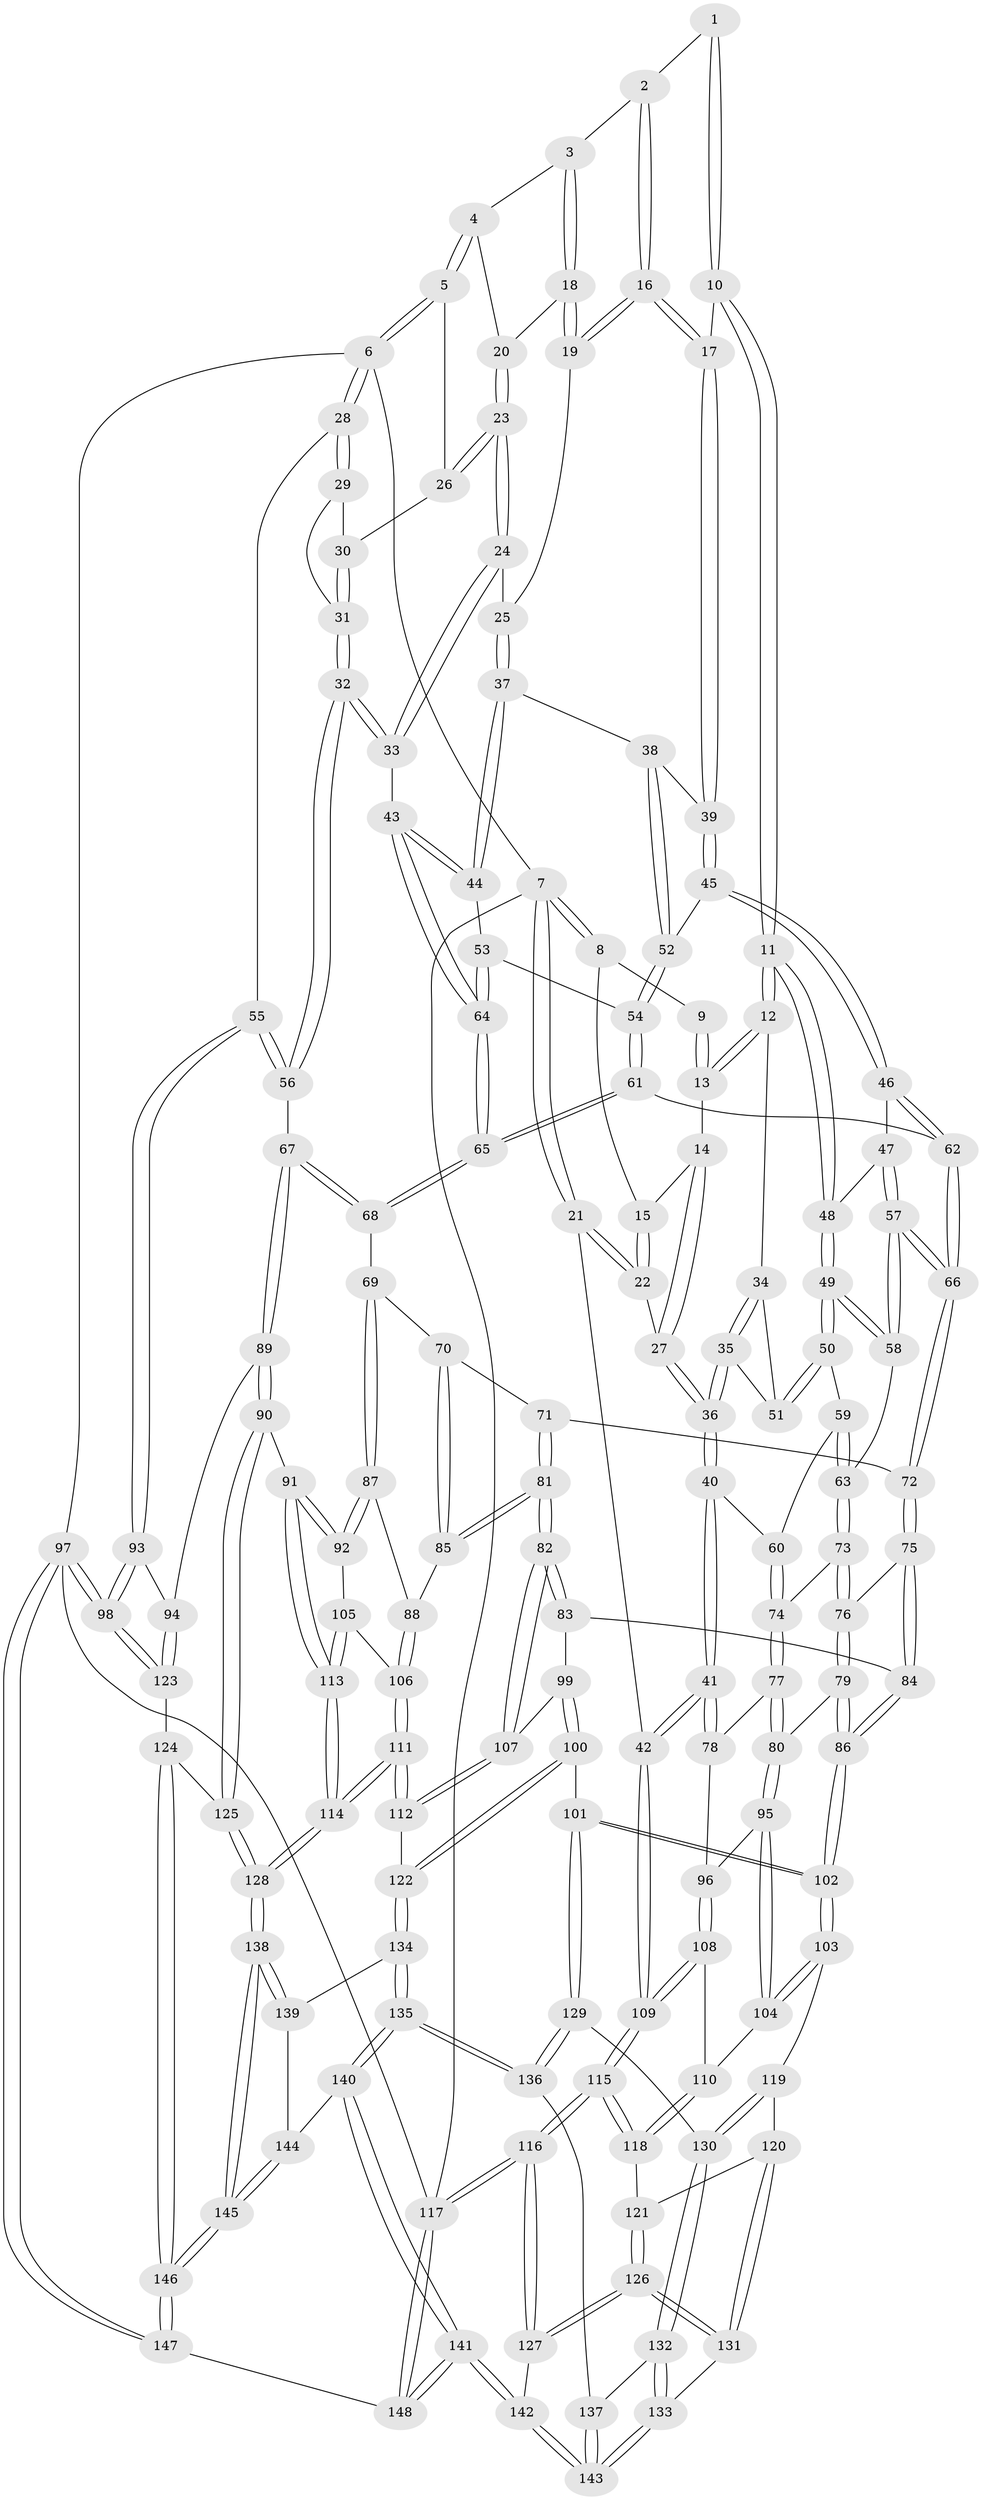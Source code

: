 // coarse degree distribution, {6: 0.06756756756756757, 4: 0.28378378378378377, 3: 0.21621621621621623, 5: 0.35135135135135137, 2: 0.02702702702702703, 7: 0.04054054054054054, 9: 0.013513513513513514}
// Generated by graph-tools (version 1.1) at 2025/06/03/04/25 22:06:56]
// undirected, 148 vertices, 367 edges
graph export_dot {
graph [start="1"]
  node [color=gray90,style=filled];
  1 [pos="+0.3184712813414255+0"];
  2 [pos="+0.5576034977454215+0"];
  3 [pos="+0.6487902850223503+0"];
  4 [pos="+0.927793040577463+0"];
  5 [pos="+1+0"];
  6 [pos="+1+0"];
  7 [pos="+0+0"];
  8 [pos="+0.12706255353296456+0"];
  9 [pos="+0.23381041073513237+0"];
  10 [pos="+0.39102278435477794+0.16222949968619152"];
  11 [pos="+0.3633166872326552+0.1776145858560361"];
  12 [pos="+0.3146846823526662+0.17663770290644595"];
  13 [pos="+0.262972062840273+0.1339978443305332"];
  14 [pos="+0.15519007937943216+0.1181197731946517"];
  15 [pos="+0.12023129577573888+0.07140687065867705"];
  16 [pos="+0.4524392763115261+0.14214285968578216"];
  17 [pos="+0.43146232301605614+0.15693193631048732"];
  18 [pos="+0.6427628021181696+0.033111423583913446"];
  19 [pos="+0.616535950953675+0.13231728019962405"];
  20 [pos="+0.7757470251738087+0.10920883530173568"];
  21 [pos="+0+0.13013629216493935"];
  22 [pos="+0+0.12436417057541202"];
  23 [pos="+0.7802514625497308+0.17441241261818508"];
  24 [pos="+0.7771784641764745+0.17889484495242725"];
  25 [pos="+0.6300022658199734+0.14988315521848353"];
  26 [pos="+0.8921968932908788+0.13877885677291618"];
  27 [pos="+0.11065682355565655+0.1960135423349739"];
  28 [pos="+1+0.20751703670854602"];
  29 [pos="+1+0.2127965569469785"];
  30 [pos="+0.9066912777651167+0.1590486752206921"];
  31 [pos="+0.8972785155094078+0.2775498459140606"];
  32 [pos="+0.8344058030281345+0.35960840986909925"];
  33 [pos="+0.7905167670587163+0.3175641544820995"];
  34 [pos="+0.28334704267838395+0.2114521654394664"];
  35 [pos="+0.1379371029484051+0.2758427254885874"];
  36 [pos="+0.1125362649185351+0.2855045107632012"];
  37 [pos="+0.620939499299448+0.24525656883474675"];
  38 [pos="+0.5746449987376525+0.267847659268451"];
  39 [pos="+0.5039482430690378+0.25187743221568315"];
  40 [pos="+0.07504213353149033+0.3482494053193917"];
  41 [pos="+0+0.42070418835721296"];
  42 [pos="+0+0.414838842963012"];
  43 [pos="+0.7263922103252564+0.3175845260899675"];
  44 [pos="+0.6816840505102356+0.30447612425208626"];
  45 [pos="+0.49148431211106935+0.3393072650323837"];
  46 [pos="+0.47047154752428494+0.3704908920629865"];
  47 [pos="+0.3789548730110331+0.27657084911060614"];
  48 [pos="+0.375691130173403+0.2702148439328426"];
  49 [pos="+0.30992152937155676+0.35654916910824735"];
  50 [pos="+0.2602599993836317+0.32517364743605376"];
  51 [pos="+0.2612713177074772+0.3156927737673511"];
  52 [pos="+0.5711276212079939+0.32820719776313323"];
  53 [pos="+0.5975385835841469+0.359876338614009"];
  54 [pos="+0.5926522556910502+0.35704393873569534"];
  55 [pos="+1+0.4236255208827448"];
  56 [pos="+0.8721333303583153+0.4441499413202218"];
  57 [pos="+0.3672997761613216+0.4302072353330093"];
  58 [pos="+0.3257011973430243+0.4166897142487969"];
  59 [pos="+0.22965215359088276+0.3508650951747751"];
  60 [pos="+0.1304265452285313+0.37504019131853006"];
  61 [pos="+0.5052054018002031+0.39382969382194377"];
  62 [pos="+0.470132274315161+0.3845081633534075"];
  63 [pos="+0.2907213782415757+0.42727997343345414"];
  64 [pos="+0.6175316124645924+0.4464851307823833"];
  65 [pos="+0.6146548246669159+0.4697143718743243"];
  66 [pos="+0.4131831114600157+0.46146570400499304"];
  67 [pos="+0.8536189072558347+0.4741819668146571"];
  68 [pos="+0.6165779587008566+0.47781869593183124"];
  69 [pos="+0.5806443669383378+0.5375664731833889"];
  70 [pos="+0.5065260063276438+0.5211844814320538"];
  71 [pos="+0.4524487031036013+0.503922551696517"];
  72 [pos="+0.4175117430173036+0.4851503389186738"];
  73 [pos="+0.2293666322176258+0.4730091776992214"];
  74 [pos="+0.20637837079374508+0.4665721953983386"];
  75 [pos="+0.381074557543472+0.5309676503743671"];
  76 [pos="+0.24658899803170925+0.5047039494929169"];
  77 [pos="+0.1547810191314562+0.5261859266386221"];
  78 [pos="+0.043601752284655855+0.5617143009496989"];
  79 [pos="+0.2456876403727119+0.6070774636584643"];
  80 [pos="+0.2198772855611251+0.6159361149607112"];
  81 [pos="+0.4628670023222286+0.6480851164828599"];
  82 [pos="+0.4479657156977704+0.6555933121856746"];
  83 [pos="+0.3780990382511711+0.6163115727895434"];
  84 [pos="+0.36066525506429864+0.5930179246707324"];
  85 [pos="+0.46349106797866707+0.6479724930023546"];
  86 [pos="+0.2831330000579353+0.6198029788132994"];
  87 [pos="+0.5842743830714331+0.5523958276373737"];
  88 [pos="+0.49044646931350255+0.6464273476803382"];
  89 [pos="+0.8272588671765175+0.6456622717469163"];
  90 [pos="+0.798384647496535+0.6660950339704899"];
  91 [pos="+0.7018159911561046+0.6586945500156922"];
  92 [pos="+0.6298303432154957+0.6188763624961511"];
  93 [pos="+1+0.6344015891394132"];
  94 [pos="+0.8405745701996348+0.6526899984565514"];
  95 [pos="+0.20885325459866697+0.6245163055938376"];
  96 [pos="+0.07418877521782404+0.609968983709719"];
  97 [pos="+1+1"];
  98 [pos="+1+0.9351425493233771"];
  99 [pos="+0.3668790571376805+0.669335723424707"];
  100 [pos="+0.3286956641541143+0.7683265861648242"];
  101 [pos="+0.320257462743397+0.7671214130225766"];
  102 [pos="+0.30412772779747616+0.7529464956066966"];
  103 [pos="+0.20464344451895108+0.7361296291076743"];
  104 [pos="+0.19005616859947919+0.7092259209060087"];
  105 [pos="+0.5611253048326541+0.6873251991817407"];
  106 [pos="+0.5326875524351087+0.6868506682008465"];
  107 [pos="+0.4385706006125315+0.7244046829518931"];
  108 [pos="+0.07775176265969527+0.694548614677463"];
  109 [pos="+0+0.7037690190972451"];
  110 [pos="+0.07868628993047773+0.6968515861649306"];
  111 [pos="+0.45645502005558614+0.8067874822433994"];
  112 [pos="+0.4343177099459413+0.7926062367876758"];
  113 [pos="+0.59229832549928+0.790265734410727"];
  114 [pos="+0.5549809866614946+0.9089016558403608"];
  115 [pos="+0+0.8945748613857575"];
  116 [pos="+0+1"];
  117 [pos="+0+1"];
  118 [pos="+0.07020649472573799+0.7490458864816525"];
  119 [pos="+0.17931774819734447+0.7780010465538032"];
  120 [pos="+0.16564779759670695+0.7847521464743616"];
  121 [pos="+0.07798089293254826+0.761738764097395"];
  122 [pos="+0.3745635679683373+0.7883462308706736"];
  123 [pos="+1+0.8543577053295924"];
  124 [pos="+0.7892859202459783+0.9233018533491094"];
  125 [pos="+0.7950675417712906+0.6823332992480199"];
  126 [pos="+0.07968305443465978+0.8943056890427012"];
  127 [pos="+0.06380367151674952+0.9066203246352612"];
  128 [pos="+0.5586010036607151+0.9179643845984162"];
  129 [pos="+0.25786002373188166+0.8448099878132533"];
  130 [pos="+0.2250252248059696+0.841344436155698"];
  131 [pos="+0.12730139189927228+0.8854889779078443"];
  132 [pos="+0.1526403713550735+0.8891062256034922"];
  133 [pos="+0.1483460158241808+0.8905262467323903"];
  134 [pos="+0.3314281311337922+0.9026540854254675"];
  135 [pos="+0.30302454726007316+0.9208104724917933"];
  136 [pos="+0.26739237494372+0.8863177200887171"];
  137 [pos="+0.235196961972868+0.9060634165277752"];
  138 [pos="+0.5603143173827877+0.9249765718595717"];
  139 [pos="+0.362267029816221+0.9115622800490591"];
  140 [pos="+0.29991511661829073+0.9686880632396276"];
  141 [pos="+0.25056691502127454+1"];
  142 [pos="+0.2263223384802719+1"];
  143 [pos="+0.2100177861759615+0.9814110075308484"];
  144 [pos="+0.364575818912954+0.9577707448272772"];
  145 [pos="+0.5815957317628966+0.9797408326488513"];
  146 [pos="+0.6446975471896021+1"];
  147 [pos="+0.6454243482344668+1"];
  148 [pos="+0.25059298282701403+1"];
  1 -- 2;
  1 -- 10;
  1 -- 10;
  2 -- 3;
  2 -- 16;
  2 -- 16;
  3 -- 4;
  3 -- 18;
  3 -- 18;
  4 -- 5;
  4 -- 5;
  4 -- 20;
  5 -- 6;
  5 -- 6;
  5 -- 26;
  6 -- 7;
  6 -- 28;
  6 -- 28;
  6 -- 97;
  7 -- 8;
  7 -- 8;
  7 -- 21;
  7 -- 21;
  7 -- 117;
  8 -- 9;
  8 -- 15;
  9 -- 13;
  9 -- 13;
  10 -- 11;
  10 -- 11;
  10 -- 17;
  11 -- 12;
  11 -- 12;
  11 -- 48;
  11 -- 48;
  12 -- 13;
  12 -- 13;
  12 -- 34;
  13 -- 14;
  14 -- 15;
  14 -- 27;
  14 -- 27;
  15 -- 22;
  15 -- 22;
  16 -- 17;
  16 -- 17;
  16 -- 19;
  16 -- 19;
  17 -- 39;
  17 -- 39;
  18 -- 19;
  18 -- 19;
  18 -- 20;
  19 -- 25;
  20 -- 23;
  20 -- 23;
  21 -- 22;
  21 -- 22;
  21 -- 42;
  22 -- 27;
  23 -- 24;
  23 -- 24;
  23 -- 26;
  23 -- 26;
  24 -- 25;
  24 -- 33;
  24 -- 33;
  25 -- 37;
  25 -- 37;
  26 -- 30;
  27 -- 36;
  27 -- 36;
  28 -- 29;
  28 -- 29;
  28 -- 55;
  29 -- 30;
  29 -- 31;
  30 -- 31;
  30 -- 31;
  31 -- 32;
  31 -- 32;
  32 -- 33;
  32 -- 33;
  32 -- 56;
  32 -- 56;
  33 -- 43;
  34 -- 35;
  34 -- 35;
  34 -- 51;
  35 -- 36;
  35 -- 36;
  35 -- 51;
  36 -- 40;
  36 -- 40;
  37 -- 38;
  37 -- 44;
  37 -- 44;
  38 -- 39;
  38 -- 52;
  38 -- 52;
  39 -- 45;
  39 -- 45;
  40 -- 41;
  40 -- 41;
  40 -- 60;
  41 -- 42;
  41 -- 42;
  41 -- 78;
  41 -- 78;
  42 -- 109;
  42 -- 109;
  43 -- 44;
  43 -- 44;
  43 -- 64;
  43 -- 64;
  44 -- 53;
  45 -- 46;
  45 -- 46;
  45 -- 52;
  46 -- 47;
  46 -- 62;
  46 -- 62;
  47 -- 48;
  47 -- 57;
  47 -- 57;
  48 -- 49;
  48 -- 49;
  49 -- 50;
  49 -- 50;
  49 -- 58;
  49 -- 58;
  50 -- 51;
  50 -- 51;
  50 -- 59;
  52 -- 54;
  52 -- 54;
  53 -- 54;
  53 -- 64;
  53 -- 64;
  54 -- 61;
  54 -- 61;
  55 -- 56;
  55 -- 56;
  55 -- 93;
  55 -- 93;
  56 -- 67;
  57 -- 58;
  57 -- 58;
  57 -- 66;
  57 -- 66;
  58 -- 63;
  59 -- 60;
  59 -- 63;
  59 -- 63;
  60 -- 74;
  60 -- 74;
  61 -- 62;
  61 -- 65;
  61 -- 65;
  62 -- 66;
  62 -- 66;
  63 -- 73;
  63 -- 73;
  64 -- 65;
  64 -- 65;
  65 -- 68;
  65 -- 68;
  66 -- 72;
  66 -- 72;
  67 -- 68;
  67 -- 68;
  67 -- 89;
  67 -- 89;
  68 -- 69;
  69 -- 70;
  69 -- 87;
  69 -- 87;
  70 -- 71;
  70 -- 85;
  70 -- 85;
  71 -- 72;
  71 -- 81;
  71 -- 81;
  72 -- 75;
  72 -- 75;
  73 -- 74;
  73 -- 76;
  73 -- 76;
  74 -- 77;
  74 -- 77;
  75 -- 76;
  75 -- 84;
  75 -- 84;
  76 -- 79;
  76 -- 79;
  77 -- 78;
  77 -- 80;
  77 -- 80;
  78 -- 96;
  79 -- 80;
  79 -- 86;
  79 -- 86;
  80 -- 95;
  80 -- 95;
  81 -- 82;
  81 -- 82;
  81 -- 85;
  81 -- 85;
  82 -- 83;
  82 -- 83;
  82 -- 107;
  82 -- 107;
  83 -- 84;
  83 -- 99;
  84 -- 86;
  84 -- 86;
  85 -- 88;
  86 -- 102;
  86 -- 102;
  87 -- 88;
  87 -- 92;
  87 -- 92;
  88 -- 106;
  88 -- 106;
  89 -- 90;
  89 -- 90;
  89 -- 94;
  90 -- 91;
  90 -- 125;
  90 -- 125;
  91 -- 92;
  91 -- 92;
  91 -- 113;
  91 -- 113;
  92 -- 105;
  93 -- 94;
  93 -- 98;
  93 -- 98;
  94 -- 123;
  94 -- 123;
  95 -- 96;
  95 -- 104;
  95 -- 104;
  96 -- 108;
  96 -- 108;
  97 -- 98;
  97 -- 98;
  97 -- 147;
  97 -- 147;
  97 -- 117;
  98 -- 123;
  98 -- 123;
  99 -- 100;
  99 -- 100;
  99 -- 107;
  100 -- 101;
  100 -- 122;
  100 -- 122;
  101 -- 102;
  101 -- 102;
  101 -- 129;
  101 -- 129;
  102 -- 103;
  102 -- 103;
  103 -- 104;
  103 -- 104;
  103 -- 119;
  104 -- 110;
  105 -- 106;
  105 -- 113;
  105 -- 113;
  106 -- 111;
  106 -- 111;
  107 -- 112;
  107 -- 112;
  108 -- 109;
  108 -- 109;
  108 -- 110;
  109 -- 115;
  109 -- 115;
  110 -- 118;
  110 -- 118;
  111 -- 112;
  111 -- 112;
  111 -- 114;
  111 -- 114;
  112 -- 122;
  113 -- 114;
  113 -- 114;
  114 -- 128;
  114 -- 128;
  115 -- 116;
  115 -- 116;
  115 -- 118;
  115 -- 118;
  116 -- 117;
  116 -- 117;
  116 -- 127;
  116 -- 127;
  117 -- 148;
  117 -- 148;
  118 -- 121;
  119 -- 120;
  119 -- 130;
  119 -- 130;
  120 -- 121;
  120 -- 131;
  120 -- 131;
  121 -- 126;
  121 -- 126;
  122 -- 134;
  122 -- 134;
  123 -- 124;
  124 -- 125;
  124 -- 146;
  124 -- 146;
  125 -- 128;
  125 -- 128;
  126 -- 127;
  126 -- 127;
  126 -- 131;
  126 -- 131;
  127 -- 142;
  128 -- 138;
  128 -- 138;
  129 -- 130;
  129 -- 136;
  129 -- 136;
  130 -- 132;
  130 -- 132;
  131 -- 133;
  132 -- 133;
  132 -- 133;
  132 -- 137;
  133 -- 143;
  133 -- 143;
  134 -- 135;
  134 -- 135;
  134 -- 139;
  135 -- 136;
  135 -- 136;
  135 -- 140;
  135 -- 140;
  136 -- 137;
  137 -- 143;
  137 -- 143;
  138 -- 139;
  138 -- 139;
  138 -- 145;
  138 -- 145;
  139 -- 144;
  140 -- 141;
  140 -- 141;
  140 -- 144;
  141 -- 142;
  141 -- 142;
  141 -- 148;
  141 -- 148;
  142 -- 143;
  142 -- 143;
  144 -- 145;
  144 -- 145;
  145 -- 146;
  145 -- 146;
  146 -- 147;
  146 -- 147;
  147 -- 148;
}
